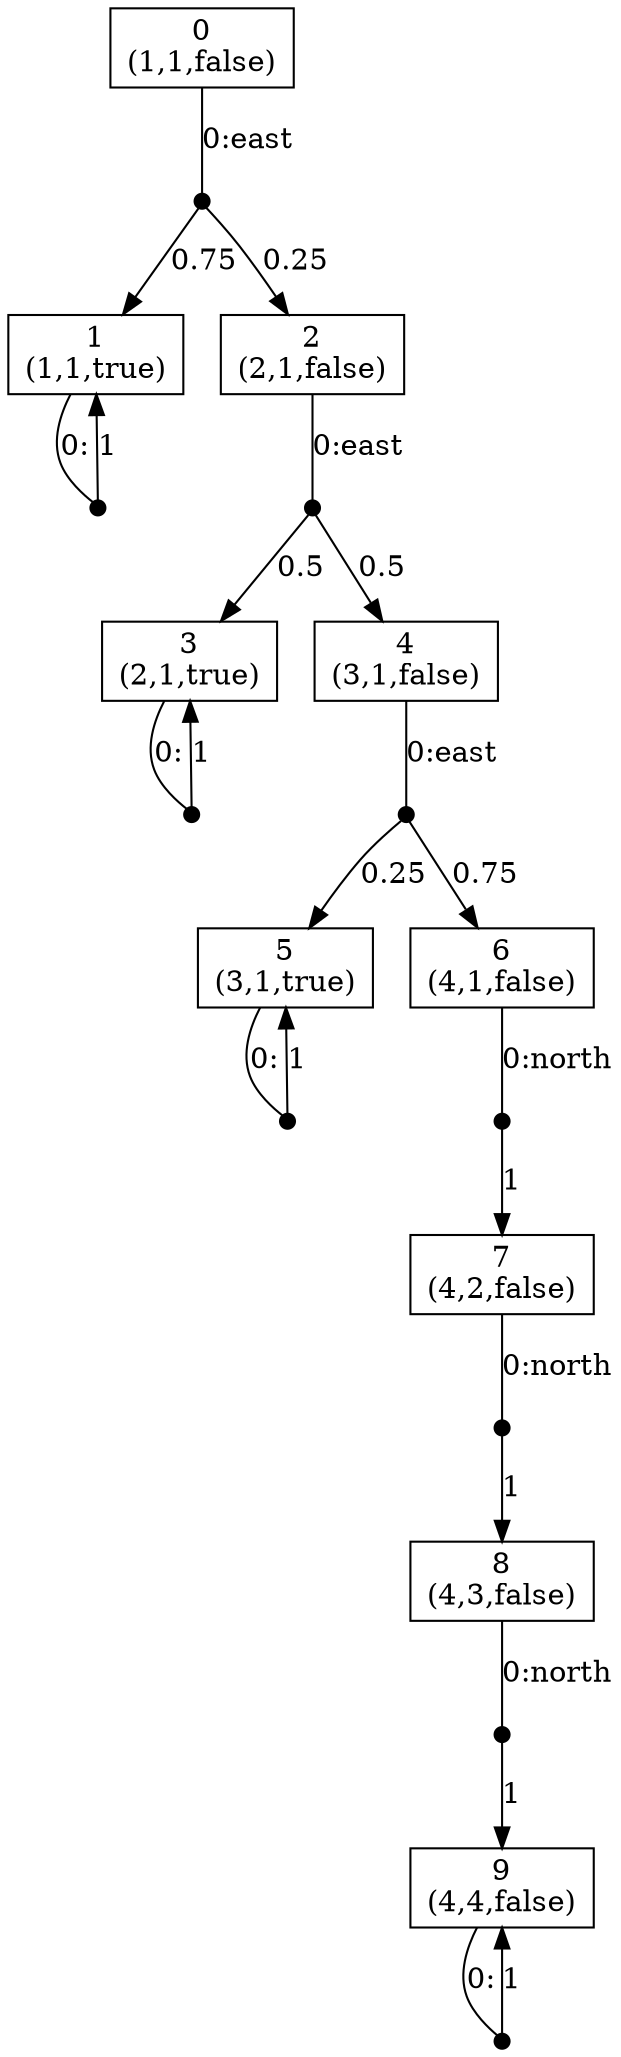 digraph S {
node [shape=box];
0 -> n0_0 [ arrowhead=none,label="0:east" ];
n0_0 [ shape=point,width=0.1,height=0.1,label="" ];
n0_0 -> 1 [ label="0.75" ];
n0_0 -> 2 [ label="0.25" ];
1 -> n1_0 [ arrowhead=none,label="0:" ];
n1_0 [ shape=point,width=0.1,height=0.1,label="" ];
n1_0 -> 1 [ label="1" ];
2 -> n2_0 [ arrowhead=none,label="0:east" ];
n2_0 [ shape=point,width=0.1,height=0.1,label="" ];
n2_0 -> 3 [ label="0.5" ];
n2_0 -> 4 [ label="0.5" ];
3 -> n3_0 [ arrowhead=none,label="0:" ];
n3_0 [ shape=point,width=0.1,height=0.1,label="" ];
n3_0 -> 3 [ label="1" ];
4 -> n4_0 [ arrowhead=none,label="0:east" ];
n4_0 [ shape=point,width=0.1,height=0.1,label="" ];
n4_0 -> 5 [ label="0.25" ];
n4_0 -> 6 [ label="0.75" ];
5 -> n5_0 [ arrowhead=none,label="0:" ];
n5_0 [ shape=point,width=0.1,height=0.1,label="" ];
n5_0 -> 5 [ label="1" ];
6 -> n6_0 [ arrowhead=none,label="0:north" ];
n6_0 [ shape=point,width=0.1,height=0.1,label="" ];
n6_0 -> 7 [ label="1" ];
7 -> n7_0 [ arrowhead=none,label="0:north" ];
n7_0 [ shape=point,width=0.1,height=0.1,label="" ];
n7_0 -> 8 [ label="1" ];
8 -> n8_0 [ arrowhead=none,label="0:north" ];
n8_0 [ shape=point,width=0.1,height=0.1,label="" ];
n8_0 -> 9 [ label="1" ];
9 -> n9_0 [ arrowhead=none,label="0:" ];
n9_0 [ shape=point,width=0.1,height=0.1,label="" ];
n9_0 -> 9 [ label="1" ];
0 [label="0\n(1,1,false)"];
1 [label="1\n(1,1,true)"];
2 [label="2\n(2,1,false)"];
3 [label="3\n(2,1,true)"];
4 [label="4\n(3,1,false)"];
5 [label="5\n(3,1,true)"];
6 [label="6\n(4,1,false)"];
7 [label="7\n(4,2,false)"];
8 [label="8\n(4,3,false)"];
9 [label="9\n(4,4,false)"];
}

